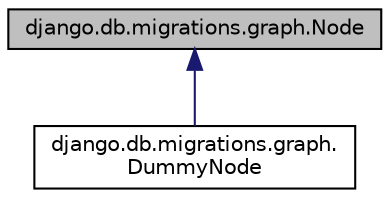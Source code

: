 digraph "django.db.migrations.graph.Node"
{
 // LATEX_PDF_SIZE
  edge [fontname="Helvetica",fontsize="10",labelfontname="Helvetica",labelfontsize="10"];
  node [fontname="Helvetica",fontsize="10",shape=record];
  Node1 [label="django.db.migrations.graph.Node",height=0.2,width=0.4,color="black", fillcolor="grey75", style="filled", fontcolor="black",tooltip=" "];
  Node1 -> Node2 [dir="back",color="midnightblue",fontsize="10",style="solid"];
  Node2 [label="django.db.migrations.graph.\lDummyNode",height=0.2,width=0.4,color="black", fillcolor="white", style="filled",URL="$classdjango_1_1db_1_1migrations_1_1graph_1_1_dummy_node.html",tooltip=" "];
}
